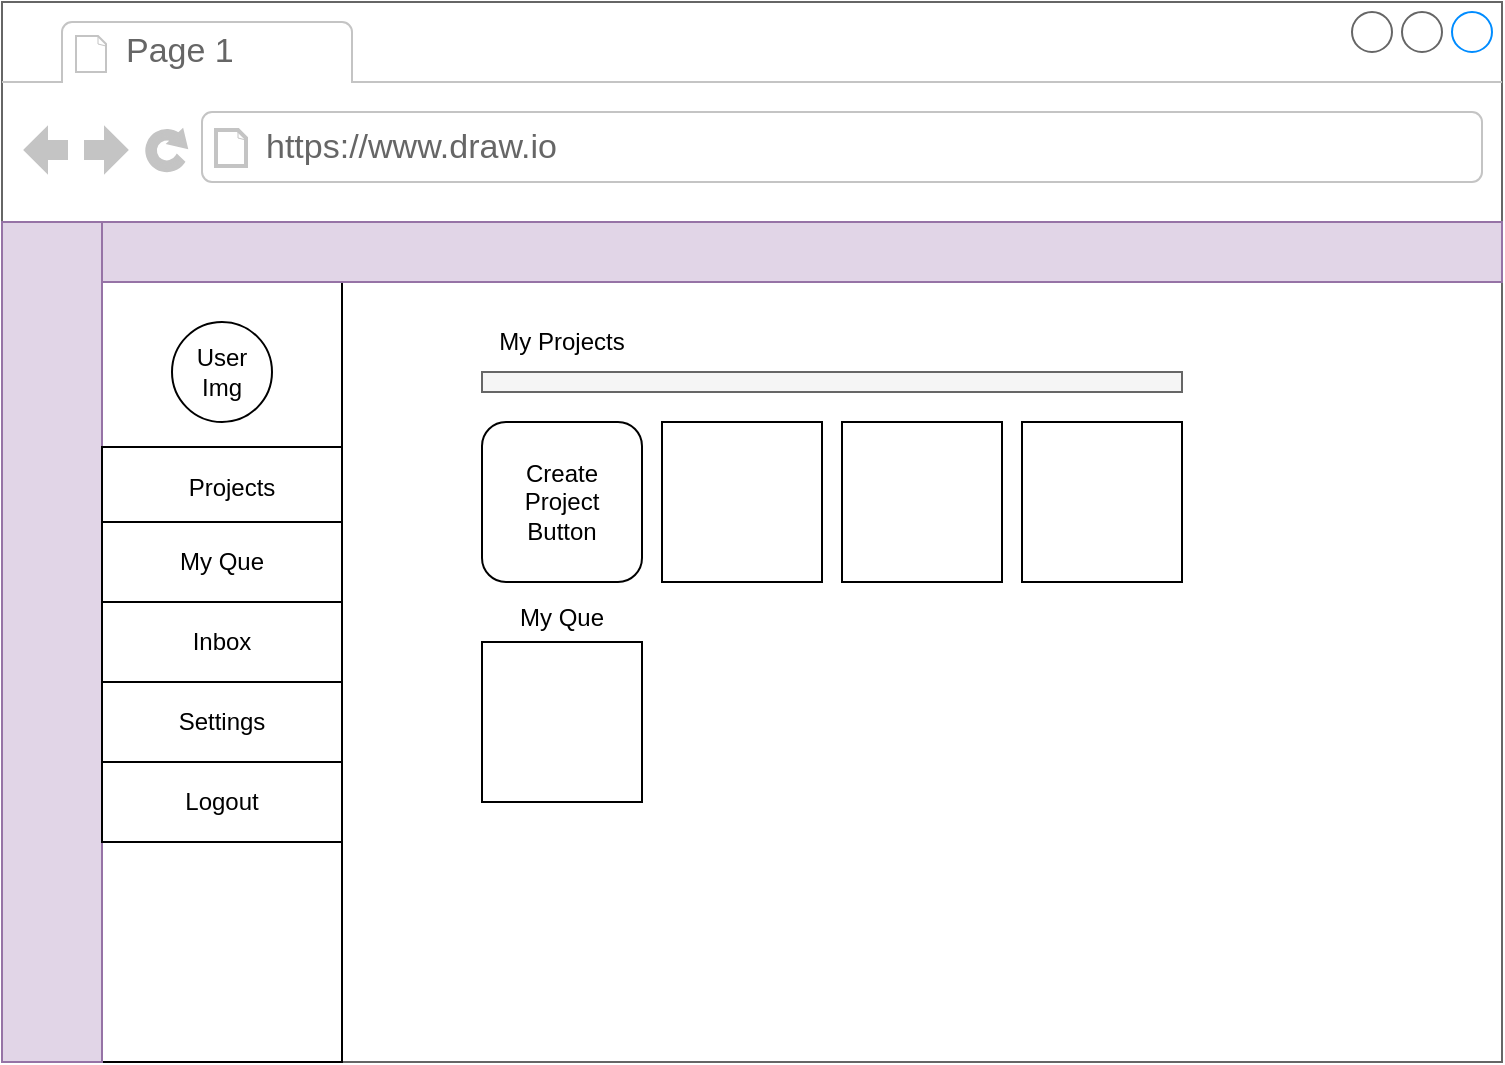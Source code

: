 <mxfile version="13.0.8" type="device"><diagram name="Page-1" id="03018318-947c-dd8e-b7a3-06fadd420f32"><mxGraphModel dx="946" dy="591" grid="1" gridSize="10" guides="1" tooltips="1" connect="1" arrows="1" fold="1" page="1" pageScale="1" pageWidth="1100" pageHeight="850" background="#ffffff" math="0" shadow="0"><root><mxCell id="0"/><mxCell id="1" parent="0"/><mxCell id="RAEpSw27PXtFLHepDjjc-1" value="" style="strokeWidth=1;shadow=0;dashed=0;align=center;html=1;shape=mxgraph.mockup.containers.browserWindow;rSize=0;strokeColor=#666666;strokeColor2=#008cff;strokeColor3=#c4c4c4;mainText=,;recursiveResize=0;" vertex="1" parent="1"><mxGeometry x="240" y="180" width="750" height="530" as="geometry"/></mxCell><mxCell id="RAEpSw27PXtFLHepDjjc-2" value="Page 1" style="strokeWidth=1;shadow=0;dashed=0;align=center;html=1;shape=mxgraph.mockup.containers.anchor;fontSize=17;fontColor=#666666;align=left;" vertex="1" parent="RAEpSw27PXtFLHepDjjc-1"><mxGeometry x="60" y="12" width="110" height="26" as="geometry"/></mxCell><mxCell id="RAEpSw27PXtFLHepDjjc-3" value="https://www.draw.io" style="strokeWidth=1;shadow=0;dashed=0;align=center;html=1;shape=mxgraph.mockup.containers.anchor;rSize=0;fontSize=17;fontColor=#666666;align=left;" vertex="1" parent="RAEpSw27PXtFLHepDjjc-1"><mxGeometry x="130" y="60" width="250" height="26" as="geometry"/></mxCell><mxCell id="RAEpSw27PXtFLHepDjjc-10" value="" style="rounded=0;whiteSpace=wrap;html=1;" vertex="1" parent="RAEpSw27PXtFLHepDjjc-1"><mxGeometry x="50" y="140" width="120" height="390" as="geometry"/></mxCell><mxCell id="RAEpSw27PXtFLHepDjjc-11" value="" style="rounded=0;whiteSpace=wrap;html=1;fillColor=#e1d5e7;strokeColor=#9673a6;" vertex="1" parent="RAEpSw27PXtFLHepDjjc-1"><mxGeometry y="110" width="50" height="420" as="geometry"/></mxCell><mxCell id="RAEpSw27PXtFLHepDjjc-9" value="" style="group;rotation=0;" vertex="1" connectable="0" parent="RAEpSw27PXtFLHepDjjc-1"><mxGeometry x="240" y="210" width="350" height="190" as="geometry"/></mxCell><mxCell id="RAEpSw27PXtFLHepDjjc-8" value="" style="whiteSpace=wrap;html=1;aspect=fixed;" vertex="1" parent="RAEpSw27PXtFLHepDjjc-9"><mxGeometry x="90" width="80" height="80" as="geometry"/></mxCell><mxCell id="RAEpSw27PXtFLHepDjjc-7" value="" style="whiteSpace=wrap;html=1;aspect=fixed;" vertex="1" parent="RAEpSw27PXtFLHepDjjc-9"><mxGeometry x="180" width="80" height="80" as="geometry"/></mxCell><mxCell id="RAEpSw27PXtFLHepDjjc-6" value="" style="whiteSpace=wrap;html=1;aspect=fixed;" vertex="1" parent="RAEpSw27PXtFLHepDjjc-9"><mxGeometry x="270" width="80" height="80" as="geometry"/></mxCell><mxCell id="RAEpSw27PXtFLHepDjjc-5" value="" style="whiteSpace=wrap;html=1;aspect=fixed;" vertex="1" parent="RAEpSw27PXtFLHepDjjc-9"><mxGeometry y="110" width="80" height="80" as="geometry"/></mxCell><mxCell id="RAEpSw27PXtFLHepDjjc-24" value="" style="rounded=0;whiteSpace=wrap;html=1;fillColor=#f5f5f5;strokeColor=#666666;fontColor=#333333;" vertex="1" parent="RAEpSw27PXtFLHepDjjc-1"><mxGeometry x="240" y="185" width="350" height="10" as="geometry"/></mxCell><mxCell id="RAEpSw27PXtFLHepDjjc-26" value="" style="rounded=1;whiteSpace=wrap;html=1;" vertex="1" parent="RAEpSw27PXtFLHepDjjc-1"><mxGeometry x="240" y="210" width="80" height="80" as="geometry"/></mxCell><mxCell id="RAEpSw27PXtFLHepDjjc-27" value="Create Project Button" style="text;html=1;strokeColor=none;fillColor=none;align=center;verticalAlign=middle;whiteSpace=wrap;rounded=0;" vertex="1" parent="RAEpSw27PXtFLHepDjjc-1"><mxGeometry x="245" y="222.5" width="70" height="55" as="geometry"/></mxCell><mxCell id="RAEpSw27PXtFLHepDjjc-28" value="My Projects" style="text;html=1;strokeColor=none;fillColor=none;align=center;verticalAlign=middle;whiteSpace=wrap;rounded=0;" vertex="1" parent="RAEpSw27PXtFLHepDjjc-1"><mxGeometry x="195" y="150" width="170" height="40" as="geometry"/></mxCell><mxCell id="RAEpSw27PXtFLHepDjjc-29" value="" style="rounded=0;whiteSpace=wrap;html=1;fillColor=#e1d5e7;strokeColor=#9673a6;" vertex="1" parent="RAEpSw27PXtFLHepDjjc-1"><mxGeometry x="50" y="110" width="700" height="30" as="geometry"/></mxCell><mxCell id="RAEpSw27PXtFLHepDjjc-30" value="" style="group" vertex="1" connectable="0" parent="RAEpSw27PXtFLHepDjjc-1"><mxGeometry x="50" y="222.5" width="120" height="240" as="geometry"/></mxCell><mxCell id="RAEpSw27PXtFLHepDjjc-31" style="edgeStyle=orthogonalEdgeStyle;rounded=0;orthogonalLoop=1;jettySize=auto;html=1;exitX=0.75;exitY=0;exitDx=0;exitDy=0;entryX=0.75;entryY=1;entryDx=0;entryDy=0;" edge="1" parent="RAEpSw27PXtFLHepDjjc-30" source="RAEpSw27PXtFLHepDjjc-14" target="RAEpSw27PXtFLHepDjjc-19"><mxGeometry relative="1" as="geometry"/></mxCell><mxCell id="RAEpSw27PXtFLHepDjjc-14" value="" style="rounded=0;whiteSpace=wrap;html=1;" vertex="1" parent="RAEpSw27PXtFLHepDjjc-30"><mxGeometry width="120" height="40" as="geometry"/></mxCell><mxCell id="RAEpSw27PXtFLHepDjjc-19" value="Projects" style="text;html=1;strokeColor=none;fillColor=none;align=center;verticalAlign=middle;whiteSpace=wrap;rounded=0;" vertex="1" parent="RAEpSw27PXtFLHepDjjc-30"><mxGeometry x="20" y="10" width="90" height="20" as="geometry"/></mxCell><mxCell id="RAEpSw27PXtFLHepDjjc-32" value="My Que" style="text;html=1;strokeColor=none;fillColor=none;align=center;verticalAlign=middle;whiteSpace=wrap;rounded=0;" vertex="1" parent="RAEpSw27PXtFLHepDjjc-30"><mxGeometry x="185" y="75" width="90" height="20" as="geometry"/></mxCell><mxCell id="RAEpSw27PXtFLHepDjjc-34" value="" style="ellipse;whiteSpace=wrap;html=1;aspect=fixed;" vertex="1" parent="RAEpSw27PXtFLHepDjjc-1"><mxGeometry x="85" y="160" width="50" height="50" as="geometry"/></mxCell><mxCell id="RAEpSw27PXtFLHepDjjc-35" value="User Img" style="text;html=1;strokeColor=none;fillColor=none;align=center;verticalAlign=middle;whiteSpace=wrap;rounded=0;" vertex="1" parent="RAEpSw27PXtFLHepDjjc-1"><mxGeometry x="90" y="175" width="40" height="20" as="geometry"/></mxCell><mxCell id="RAEpSw27PXtFLHepDjjc-37" value="" style="group" vertex="1" connectable="0" parent="RAEpSw27PXtFLHepDjjc-1"><mxGeometry x="50" y="260" width="120" height="40" as="geometry"/></mxCell><mxCell id="RAEpSw27PXtFLHepDjjc-16" value="" style="rounded=0;whiteSpace=wrap;html=1;" vertex="1" parent="RAEpSw27PXtFLHepDjjc-37"><mxGeometry width="120" height="40" as="geometry"/></mxCell><mxCell id="RAEpSw27PXtFLHepDjjc-20" value="My Que" style="text;html=1;strokeColor=none;fillColor=none;align=center;verticalAlign=middle;whiteSpace=wrap;rounded=0;" vertex="1" parent="RAEpSw27PXtFLHepDjjc-37"><mxGeometry x="15" y="10" width="90" height="20" as="geometry"/></mxCell><mxCell id="RAEpSw27PXtFLHepDjjc-38" value="" style="group" vertex="1" connectable="0" parent="RAEpSw27PXtFLHepDjjc-1"><mxGeometry x="50" y="300" width="120" height="40" as="geometry"/></mxCell><mxCell id="RAEpSw27PXtFLHepDjjc-17" value="" style="rounded=0;whiteSpace=wrap;html=1;" vertex="1" parent="RAEpSw27PXtFLHepDjjc-38"><mxGeometry width="120" height="40" as="geometry"/></mxCell><mxCell id="RAEpSw27PXtFLHepDjjc-21" value="Inbox" style="text;html=1;strokeColor=none;fillColor=none;align=center;verticalAlign=middle;whiteSpace=wrap;rounded=0;" vertex="1" parent="RAEpSw27PXtFLHepDjjc-38"><mxGeometry x="15" y="10" width="90" height="20" as="geometry"/></mxCell><mxCell id="RAEpSw27PXtFLHepDjjc-39" value="" style="group" vertex="1" connectable="0" parent="RAEpSw27PXtFLHepDjjc-1"><mxGeometry x="50" y="340" width="120" height="40" as="geometry"/></mxCell><mxCell id="RAEpSw27PXtFLHepDjjc-18" value="" style="rounded=0;whiteSpace=wrap;html=1;" vertex="1" parent="RAEpSw27PXtFLHepDjjc-39"><mxGeometry width="120" height="40" as="geometry"/></mxCell><mxCell id="RAEpSw27PXtFLHepDjjc-22" value="Settings" style="text;html=1;strokeColor=none;fillColor=none;align=center;verticalAlign=middle;whiteSpace=wrap;rounded=0;" vertex="1" parent="RAEpSw27PXtFLHepDjjc-39"><mxGeometry x="15" y="10" width="90" height="20" as="geometry"/></mxCell><mxCell id="RAEpSw27PXtFLHepDjjc-40" value="" style="rounded=0;whiteSpace=wrap;html=1;" vertex="1" parent="RAEpSw27PXtFLHepDjjc-1"><mxGeometry x="50" y="380" width="120" height="40" as="geometry"/></mxCell><mxCell id="RAEpSw27PXtFLHepDjjc-41" value="Logout" style="text;html=1;strokeColor=none;fillColor=none;align=center;verticalAlign=middle;whiteSpace=wrap;rounded=0;" vertex="1" parent="RAEpSw27PXtFLHepDjjc-1"><mxGeometry x="65" y="390" width="90" height="20" as="geometry"/></mxCell></root></mxGraphModel></diagram></mxfile>